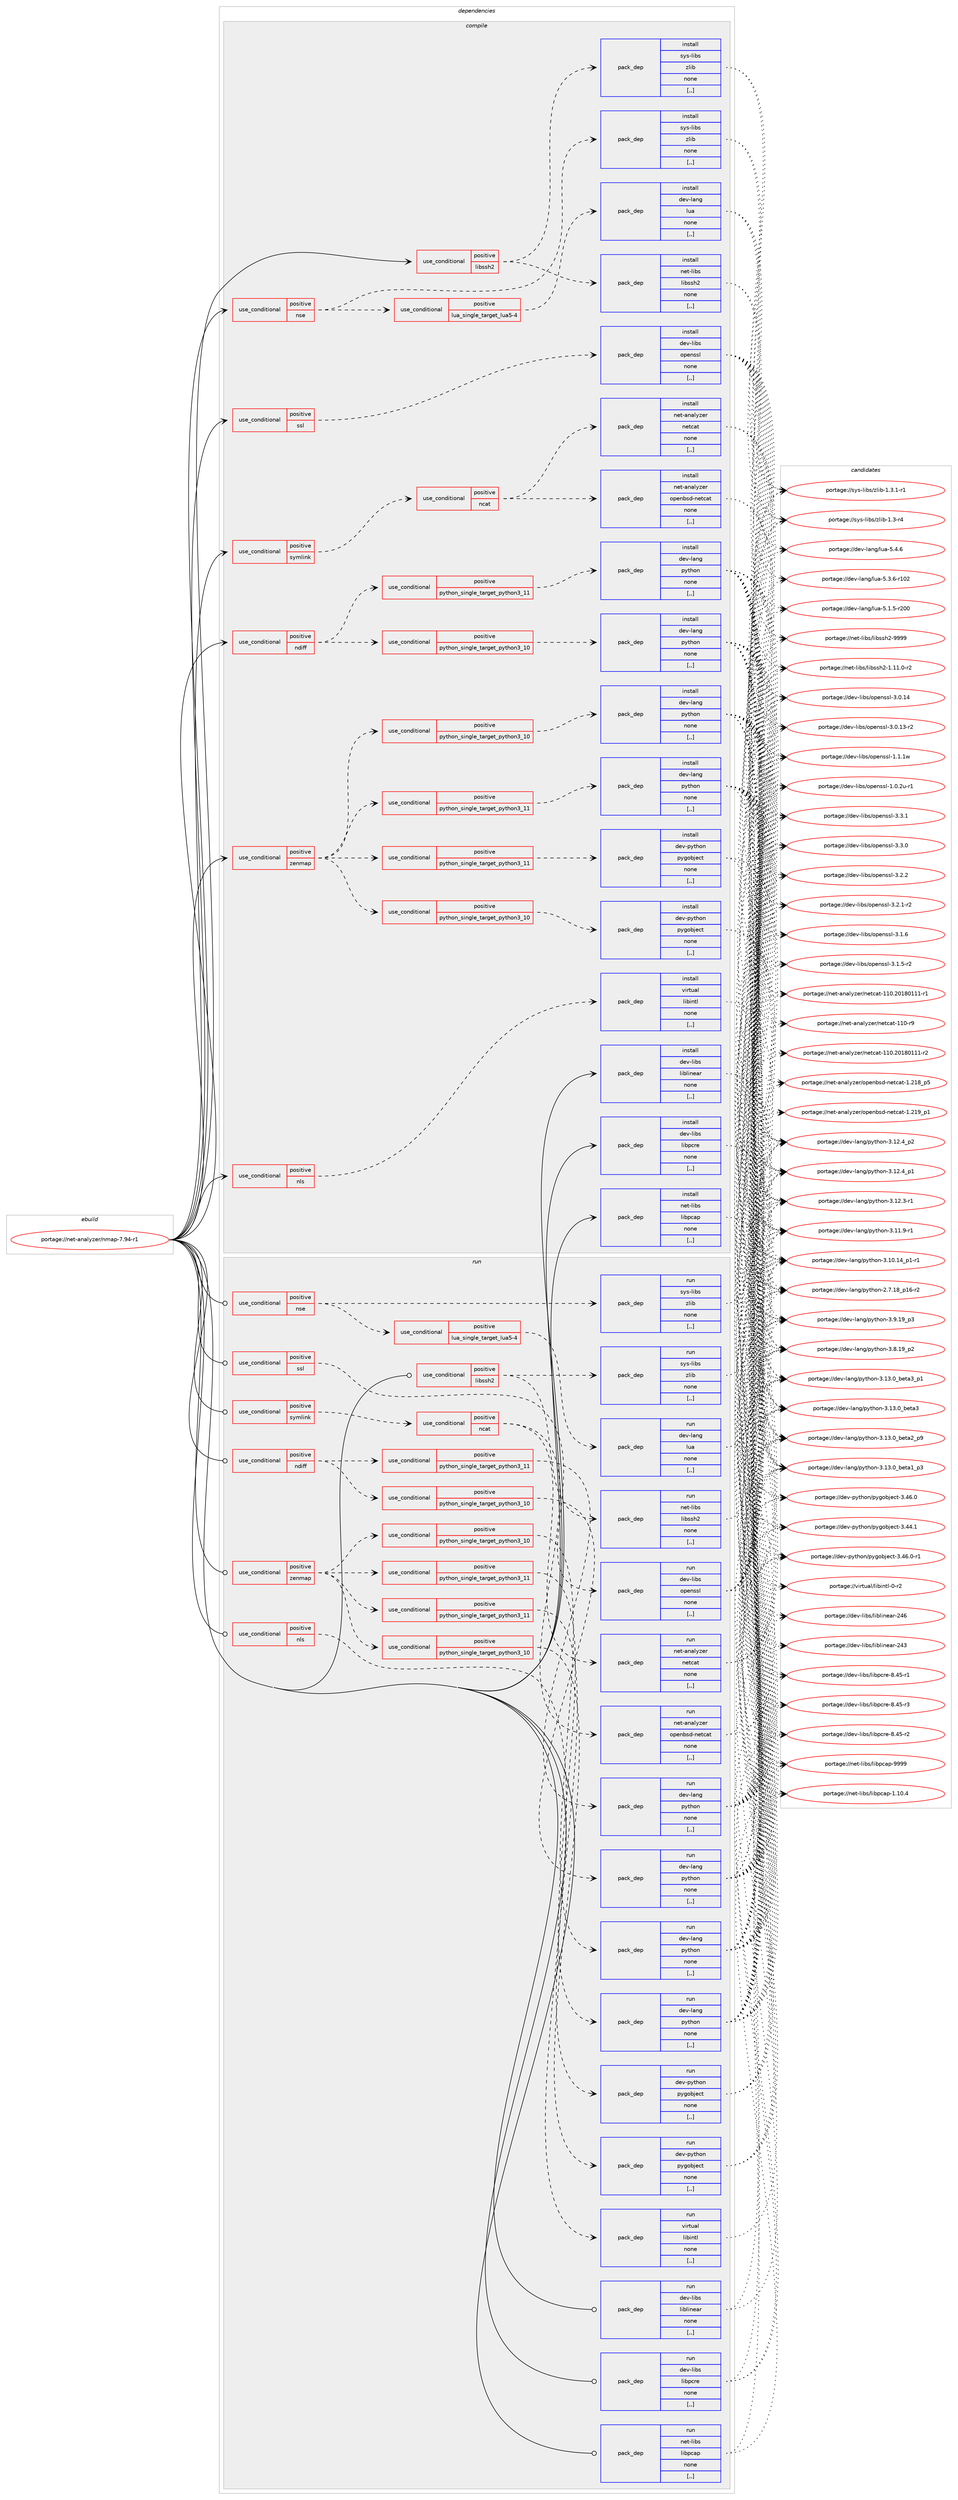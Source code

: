 digraph prolog {

# *************
# Graph options
# *************

newrank=true;
concentrate=true;
compound=true;
graph [rankdir=LR,fontname=Helvetica,fontsize=10,ranksep=1.5];#, ranksep=2.5, nodesep=0.2];
edge  [arrowhead=vee];
node  [fontname=Helvetica,fontsize=10];

# **********
# The ebuild
# **********

subgraph cluster_leftcol {
color=gray;
rank=same;
label=<<i>ebuild</i>>;
id [label="portage://net-analyzer/nmap-7.94-r1", color=red, width=4, href="../net-analyzer/nmap-7.94-r1.svg"];
}

# ****************
# The dependencies
# ****************

subgraph cluster_midcol {
color=gray;
label=<<i>dependencies</i>>;
subgraph cluster_compile {
fillcolor="#eeeeee";
style=filled;
label=<<i>compile</i>>;
subgraph cond87355 {
dependency338286 [label=<<TABLE BORDER="0" CELLBORDER="1" CELLSPACING="0" CELLPADDING="4"><TR><TD ROWSPAN="3" CELLPADDING="10">use_conditional</TD></TR><TR><TD>positive</TD></TR><TR><TD>libssh2</TD></TR></TABLE>>, shape=none, color=red];
subgraph pack248347 {
dependency338287 [label=<<TABLE BORDER="0" CELLBORDER="1" CELLSPACING="0" CELLPADDING="4" WIDTH="220"><TR><TD ROWSPAN="6" CELLPADDING="30">pack_dep</TD></TR><TR><TD WIDTH="110">install</TD></TR><TR><TD>net-libs</TD></TR><TR><TD>libssh2</TD></TR><TR><TD>none</TD></TR><TR><TD>[,,]</TD></TR></TABLE>>, shape=none, color=blue];
}
dependency338286:e -> dependency338287:w [weight=20,style="dashed",arrowhead="vee"];
subgraph pack248348 {
dependency338288 [label=<<TABLE BORDER="0" CELLBORDER="1" CELLSPACING="0" CELLPADDING="4" WIDTH="220"><TR><TD ROWSPAN="6" CELLPADDING="30">pack_dep</TD></TR><TR><TD WIDTH="110">install</TD></TR><TR><TD>sys-libs</TD></TR><TR><TD>zlib</TD></TR><TR><TD>none</TD></TR><TR><TD>[,,]</TD></TR></TABLE>>, shape=none, color=blue];
}
dependency338286:e -> dependency338288:w [weight=20,style="dashed",arrowhead="vee"];
}
id:e -> dependency338286:w [weight=20,style="solid",arrowhead="vee"];
subgraph cond87356 {
dependency338289 [label=<<TABLE BORDER="0" CELLBORDER="1" CELLSPACING="0" CELLPADDING="4"><TR><TD ROWSPAN="3" CELLPADDING="10">use_conditional</TD></TR><TR><TD>positive</TD></TR><TR><TD>ndiff</TD></TR></TABLE>>, shape=none, color=red];
subgraph cond87357 {
dependency338290 [label=<<TABLE BORDER="0" CELLBORDER="1" CELLSPACING="0" CELLPADDING="4"><TR><TD ROWSPAN="3" CELLPADDING="10">use_conditional</TD></TR><TR><TD>positive</TD></TR><TR><TD>python_single_target_python3_10</TD></TR></TABLE>>, shape=none, color=red];
subgraph pack248349 {
dependency338291 [label=<<TABLE BORDER="0" CELLBORDER="1" CELLSPACING="0" CELLPADDING="4" WIDTH="220"><TR><TD ROWSPAN="6" CELLPADDING="30">pack_dep</TD></TR><TR><TD WIDTH="110">install</TD></TR><TR><TD>dev-lang</TD></TR><TR><TD>python</TD></TR><TR><TD>none</TD></TR><TR><TD>[,,]</TD></TR></TABLE>>, shape=none, color=blue];
}
dependency338290:e -> dependency338291:w [weight=20,style="dashed",arrowhead="vee"];
}
dependency338289:e -> dependency338290:w [weight=20,style="dashed",arrowhead="vee"];
subgraph cond87358 {
dependency338292 [label=<<TABLE BORDER="0" CELLBORDER="1" CELLSPACING="0" CELLPADDING="4"><TR><TD ROWSPAN="3" CELLPADDING="10">use_conditional</TD></TR><TR><TD>positive</TD></TR><TR><TD>python_single_target_python3_11</TD></TR></TABLE>>, shape=none, color=red];
subgraph pack248350 {
dependency338293 [label=<<TABLE BORDER="0" CELLBORDER="1" CELLSPACING="0" CELLPADDING="4" WIDTH="220"><TR><TD ROWSPAN="6" CELLPADDING="30">pack_dep</TD></TR><TR><TD WIDTH="110">install</TD></TR><TR><TD>dev-lang</TD></TR><TR><TD>python</TD></TR><TR><TD>none</TD></TR><TR><TD>[,,]</TD></TR></TABLE>>, shape=none, color=blue];
}
dependency338292:e -> dependency338293:w [weight=20,style="dashed",arrowhead="vee"];
}
dependency338289:e -> dependency338292:w [weight=20,style="dashed",arrowhead="vee"];
}
id:e -> dependency338289:w [weight=20,style="solid",arrowhead="vee"];
subgraph cond87359 {
dependency338294 [label=<<TABLE BORDER="0" CELLBORDER="1" CELLSPACING="0" CELLPADDING="4"><TR><TD ROWSPAN="3" CELLPADDING="10">use_conditional</TD></TR><TR><TD>positive</TD></TR><TR><TD>nls</TD></TR></TABLE>>, shape=none, color=red];
subgraph pack248351 {
dependency338295 [label=<<TABLE BORDER="0" CELLBORDER="1" CELLSPACING="0" CELLPADDING="4" WIDTH="220"><TR><TD ROWSPAN="6" CELLPADDING="30">pack_dep</TD></TR><TR><TD WIDTH="110">install</TD></TR><TR><TD>virtual</TD></TR><TR><TD>libintl</TD></TR><TR><TD>none</TD></TR><TR><TD>[,,]</TD></TR></TABLE>>, shape=none, color=blue];
}
dependency338294:e -> dependency338295:w [weight=20,style="dashed",arrowhead="vee"];
}
id:e -> dependency338294:w [weight=20,style="solid",arrowhead="vee"];
subgraph cond87360 {
dependency338296 [label=<<TABLE BORDER="0" CELLBORDER="1" CELLSPACING="0" CELLPADDING="4"><TR><TD ROWSPAN="3" CELLPADDING="10">use_conditional</TD></TR><TR><TD>positive</TD></TR><TR><TD>nse</TD></TR></TABLE>>, shape=none, color=red];
subgraph cond87361 {
dependency338297 [label=<<TABLE BORDER="0" CELLBORDER="1" CELLSPACING="0" CELLPADDING="4"><TR><TD ROWSPAN="3" CELLPADDING="10">use_conditional</TD></TR><TR><TD>positive</TD></TR><TR><TD>lua_single_target_lua5-4</TD></TR></TABLE>>, shape=none, color=red];
subgraph pack248352 {
dependency338298 [label=<<TABLE BORDER="0" CELLBORDER="1" CELLSPACING="0" CELLPADDING="4" WIDTH="220"><TR><TD ROWSPAN="6" CELLPADDING="30">pack_dep</TD></TR><TR><TD WIDTH="110">install</TD></TR><TR><TD>dev-lang</TD></TR><TR><TD>lua</TD></TR><TR><TD>none</TD></TR><TR><TD>[,,]</TD></TR></TABLE>>, shape=none, color=blue];
}
dependency338297:e -> dependency338298:w [weight=20,style="dashed",arrowhead="vee"];
}
dependency338296:e -> dependency338297:w [weight=20,style="dashed",arrowhead="vee"];
subgraph pack248353 {
dependency338299 [label=<<TABLE BORDER="0" CELLBORDER="1" CELLSPACING="0" CELLPADDING="4" WIDTH="220"><TR><TD ROWSPAN="6" CELLPADDING="30">pack_dep</TD></TR><TR><TD WIDTH="110">install</TD></TR><TR><TD>sys-libs</TD></TR><TR><TD>zlib</TD></TR><TR><TD>none</TD></TR><TR><TD>[,,]</TD></TR></TABLE>>, shape=none, color=blue];
}
dependency338296:e -> dependency338299:w [weight=20,style="dashed",arrowhead="vee"];
}
id:e -> dependency338296:w [weight=20,style="solid",arrowhead="vee"];
subgraph cond87362 {
dependency338300 [label=<<TABLE BORDER="0" CELLBORDER="1" CELLSPACING="0" CELLPADDING="4"><TR><TD ROWSPAN="3" CELLPADDING="10">use_conditional</TD></TR><TR><TD>positive</TD></TR><TR><TD>ssl</TD></TR></TABLE>>, shape=none, color=red];
subgraph pack248354 {
dependency338301 [label=<<TABLE BORDER="0" CELLBORDER="1" CELLSPACING="0" CELLPADDING="4" WIDTH="220"><TR><TD ROWSPAN="6" CELLPADDING="30">pack_dep</TD></TR><TR><TD WIDTH="110">install</TD></TR><TR><TD>dev-libs</TD></TR><TR><TD>openssl</TD></TR><TR><TD>none</TD></TR><TR><TD>[,,]</TD></TR></TABLE>>, shape=none, color=blue];
}
dependency338300:e -> dependency338301:w [weight=20,style="dashed",arrowhead="vee"];
}
id:e -> dependency338300:w [weight=20,style="solid",arrowhead="vee"];
subgraph cond87363 {
dependency338302 [label=<<TABLE BORDER="0" CELLBORDER="1" CELLSPACING="0" CELLPADDING="4"><TR><TD ROWSPAN="3" CELLPADDING="10">use_conditional</TD></TR><TR><TD>positive</TD></TR><TR><TD>symlink</TD></TR></TABLE>>, shape=none, color=red];
subgraph cond87364 {
dependency338303 [label=<<TABLE BORDER="0" CELLBORDER="1" CELLSPACING="0" CELLPADDING="4"><TR><TD ROWSPAN="3" CELLPADDING="10">use_conditional</TD></TR><TR><TD>positive</TD></TR><TR><TD>ncat</TD></TR></TABLE>>, shape=none, color=red];
subgraph pack248355 {
dependency338304 [label=<<TABLE BORDER="0" CELLBORDER="1" CELLSPACING="0" CELLPADDING="4" WIDTH="220"><TR><TD ROWSPAN="6" CELLPADDING="30">pack_dep</TD></TR><TR><TD WIDTH="110">install</TD></TR><TR><TD>net-analyzer</TD></TR><TR><TD>netcat</TD></TR><TR><TD>none</TD></TR><TR><TD>[,,]</TD></TR></TABLE>>, shape=none, color=blue];
}
dependency338303:e -> dependency338304:w [weight=20,style="dashed",arrowhead="vee"];
subgraph pack248356 {
dependency338305 [label=<<TABLE BORDER="0" CELLBORDER="1" CELLSPACING="0" CELLPADDING="4" WIDTH="220"><TR><TD ROWSPAN="6" CELLPADDING="30">pack_dep</TD></TR><TR><TD WIDTH="110">install</TD></TR><TR><TD>net-analyzer</TD></TR><TR><TD>openbsd-netcat</TD></TR><TR><TD>none</TD></TR><TR><TD>[,,]</TD></TR></TABLE>>, shape=none, color=blue];
}
dependency338303:e -> dependency338305:w [weight=20,style="dashed",arrowhead="vee"];
}
dependency338302:e -> dependency338303:w [weight=20,style="dashed",arrowhead="vee"];
}
id:e -> dependency338302:w [weight=20,style="solid",arrowhead="vee"];
subgraph cond87365 {
dependency338306 [label=<<TABLE BORDER="0" CELLBORDER="1" CELLSPACING="0" CELLPADDING="4"><TR><TD ROWSPAN="3" CELLPADDING="10">use_conditional</TD></TR><TR><TD>positive</TD></TR><TR><TD>zenmap</TD></TR></TABLE>>, shape=none, color=red];
subgraph cond87366 {
dependency338307 [label=<<TABLE BORDER="0" CELLBORDER="1" CELLSPACING="0" CELLPADDING="4"><TR><TD ROWSPAN="3" CELLPADDING="10">use_conditional</TD></TR><TR><TD>positive</TD></TR><TR><TD>python_single_target_python3_10</TD></TR></TABLE>>, shape=none, color=red];
subgraph pack248357 {
dependency338308 [label=<<TABLE BORDER="0" CELLBORDER="1" CELLSPACING="0" CELLPADDING="4" WIDTH="220"><TR><TD ROWSPAN="6" CELLPADDING="30">pack_dep</TD></TR><TR><TD WIDTH="110">install</TD></TR><TR><TD>dev-lang</TD></TR><TR><TD>python</TD></TR><TR><TD>none</TD></TR><TR><TD>[,,]</TD></TR></TABLE>>, shape=none, color=blue];
}
dependency338307:e -> dependency338308:w [weight=20,style="dashed",arrowhead="vee"];
}
dependency338306:e -> dependency338307:w [weight=20,style="dashed",arrowhead="vee"];
subgraph cond87367 {
dependency338309 [label=<<TABLE BORDER="0" CELLBORDER="1" CELLSPACING="0" CELLPADDING="4"><TR><TD ROWSPAN="3" CELLPADDING="10">use_conditional</TD></TR><TR><TD>positive</TD></TR><TR><TD>python_single_target_python3_11</TD></TR></TABLE>>, shape=none, color=red];
subgraph pack248358 {
dependency338310 [label=<<TABLE BORDER="0" CELLBORDER="1" CELLSPACING="0" CELLPADDING="4" WIDTH="220"><TR><TD ROWSPAN="6" CELLPADDING="30">pack_dep</TD></TR><TR><TD WIDTH="110">install</TD></TR><TR><TD>dev-lang</TD></TR><TR><TD>python</TD></TR><TR><TD>none</TD></TR><TR><TD>[,,]</TD></TR></TABLE>>, shape=none, color=blue];
}
dependency338309:e -> dependency338310:w [weight=20,style="dashed",arrowhead="vee"];
}
dependency338306:e -> dependency338309:w [weight=20,style="dashed",arrowhead="vee"];
subgraph cond87368 {
dependency338311 [label=<<TABLE BORDER="0" CELLBORDER="1" CELLSPACING="0" CELLPADDING="4"><TR><TD ROWSPAN="3" CELLPADDING="10">use_conditional</TD></TR><TR><TD>positive</TD></TR><TR><TD>python_single_target_python3_10</TD></TR></TABLE>>, shape=none, color=red];
subgraph pack248359 {
dependency338312 [label=<<TABLE BORDER="0" CELLBORDER="1" CELLSPACING="0" CELLPADDING="4" WIDTH="220"><TR><TD ROWSPAN="6" CELLPADDING="30">pack_dep</TD></TR><TR><TD WIDTH="110">install</TD></TR><TR><TD>dev-python</TD></TR><TR><TD>pygobject</TD></TR><TR><TD>none</TD></TR><TR><TD>[,,]</TD></TR></TABLE>>, shape=none, color=blue];
}
dependency338311:e -> dependency338312:w [weight=20,style="dashed",arrowhead="vee"];
}
dependency338306:e -> dependency338311:w [weight=20,style="dashed",arrowhead="vee"];
subgraph cond87369 {
dependency338313 [label=<<TABLE BORDER="0" CELLBORDER="1" CELLSPACING="0" CELLPADDING="4"><TR><TD ROWSPAN="3" CELLPADDING="10">use_conditional</TD></TR><TR><TD>positive</TD></TR><TR><TD>python_single_target_python3_11</TD></TR></TABLE>>, shape=none, color=red];
subgraph pack248360 {
dependency338314 [label=<<TABLE BORDER="0" CELLBORDER="1" CELLSPACING="0" CELLPADDING="4" WIDTH="220"><TR><TD ROWSPAN="6" CELLPADDING="30">pack_dep</TD></TR><TR><TD WIDTH="110">install</TD></TR><TR><TD>dev-python</TD></TR><TR><TD>pygobject</TD></TR><TR><TD>none</TD></TR><TR><TD>[,,]</TD></TR></TABLE>>, shape=none, color=blue];
}
dependency338313:e -> dependency338314:w [weight=20,style="dashed",arrowhead="vee"];
}
dependency338306:e -> dependency338313:w [weight=20,style="dashed",arrowhead="vee"];
}
id:e -> dependency338306:w [weight=20,style="solid",arrowhead="vee"];
subgraph pack248361 {
dependency338315 [label=<<TABLE BORDER="0" CELLBORDER="1" CELLSPACING="0" CELLPADDING="4" WIDTH="220"><TR><TD ROWSPAN="6" CELLPADDING="30">pack_dep</TD></TR><TR><TD WIDTH="110">install</TD></TR><TR><TD>dev-libs</TD></TR><TR><TD>liblinear</TD></TR><TR><TD>none</TD></TR><TR><TD>[,,]</TD></TR></TABLE>>, shape=none, color=blue];
}
id:e -> dependency338315:w [weight=20,style="solid",arrowhead="vee"];
subgraph pack248362 {
dependency338316 [label=<<TABLE BORDER="0" CELLBORDER="1" CELLSPACING="0" CELLPADDING="4" WIDTH="220"><TR><TD ROWSPAN="6" CELLPADDING="30">pack_dep</TD></TR><TR><TD WIDTH="110">install</TD></TR><TR><TD>dev-libs</TD></TR><TR><TD>libpcre</TD></TR><TR><TD>none</TD></TR><TR><TD>[,,]</TD></TR></TABLE>>, shape=none, color=blue];
}
id:e -> dependency338316:w [weight=20,style="solid",arrowhead="vee"];
subgraph pack248363 {
dependency338317 [label=<<TABLE BORDER="0" CELLBORDER="1" CELLSPACING="0" CELLPADDING="4" WIDTH="220"><TR><TD ROWSPAN="6" CELLPADDING="30">pack_dep</TD></TR><TR><TD WIDTH="110">install</TD></TR><TR><TD>net-libs</TD></TR><TR><TD>libpcap</TD></TR><TR><TD>none</TD></TR><TR><TD>[,,]</TD></TR></TABLE>>, shape=none, color=blue];
}
id:e -> dependency338317:w [weight=20,style="solid",arrowhead="vee"];
}
subgraph cluster_compileandrun {
fillcolor="#eeeeee";
style=filled;
label=<<i>compile and run</i>>;
}
subgraph cluster_run {
fillcolor="#eeeeee";
style=filled;
label=<<i>run</i>>;
subgraph cond87370 {
dependency338318 [label=<<TABLE BORDER="0" CELLBORDER="1" CELLSPACING="0" CELLPADDING="4"><TR><TD ROWSPAN="3" CELLPADDING="10">use_conditional</TD></TR><TR><TD>positive</TD></TR><TR><TD>libssh2</TD></TR></TABLE>>, shape=none, color=red];
subgraph pack248364 {
dependency338319 [label=<<TABLE BORDER="0" CELLBORDER="1" CELLSPACING="0" CELLPADDING="4" WIDTH="220"><TR><TD ROWSPAN="6" CELLPADDING="30">pack_dep</TD></TR><TR><TD WIDTH="110">run</TD></TR><TR><TD>net-libs</TD></TR><TR><TD>libssh2</TD></TR><TR><TD>none</TD></TR><TR><TD>[,,]</TD></TR></TABLE>>, shape=none, color=blue];
}
dependency338318:e -> dependency338319:w [weight=20,style="dashed",arrowhead="vee"];
subgraph pack248365 {
dependency338320 [label=<<TABLE BORDER="0" CELLBORDER="1" CELLSPACING="0" CELLPADDING="4" WIDTH="220"><TR><TD ROWSPAN="6" CELLPADDING="30">pack_dep</TD></TR><TR><TD WIDTH="110">run</TD></TR><TR><TD>sys-libs</TD></TR><TR><TD>zlib</TD></TR><TR><TD>none</TD></TR><TR><TD>[,,]</TD></TR></TABLE>>, shape=none, color=blue];
}
dependency338318:e -> dependency338320:w [weight=20,style="dashed",arrowhead="vee"];
}
id:e -> dependency338318:w [weight=20,style="solid",arrowhead="odot"];
subgraph cond87371 {
dependency338321 [label=<<TABLE BORDER="0" CELLBORDER="1" CELLSPACING="0" CELLPADDING="4"><TR><TD ROWSPAN="3" CELLPADDING="10">use_conditional</TD></TR><TR><TD>positive</TD></TR><TR><TD>ndiff</TD></TR></TABLE>>, shape=none, color=red];
subgraph cond87372 {
dependency338322 [label=<<TABLE BORDER="0" CELLBORDER="1" CELLSPACING="0" CELLPADDING="4"><TR><TD ROWSPAN="3" CELLPADDING="10">use_conditional</TD></TR><TR><TD>positive</TD></TR><TR><TD>python_single_target_python3_10</TD></TR></TABLE>>, shape=none, color=red];
subgraph pack248366 {
dependency338323 [label=<<TABLE BORDER="0" CELLBORDER="1" CELLSPACING="0" CELLPADDING="4" WIDTH="220"><TR><TD ROWSPAN="6" CELLPADDING="30">pack_dep</TD></TR><TR><TD WIDTH="110">run</TD></TR><TR><TD>dev-lang</TD></TR><TR><TD>python</TD></TR><TR><TD>none</TD></TR><TR><TD>[,,]</TD></TR></TABLE>>, shape=none, color=blue];
}
dependency338322:e -> dependency338323:w [weight=20,style="dashed",arrowhead="vee"];
}
dependency338321:e -> dependency338322:w [weight=20,style="dashed",arrowhead="vee"];
subgraph cond87373 {
dependency338324 [label=<<TABLE BORDER="0" CELLBORDER="1" CELLSPACING="0" CELLPADDING="4"><TR><TD ROWSPAN="3" CELLPADDING="10">use_conditional</TD></TR><TR><TD>positive</TD></TR><TR><TD>python_single_target_python3_11</TD></TR></TABLE>>, shape=none, color=red];
subgraph pack248367 {
dependency338325 [label=<<TABLE BORDER="0" CELLBORDER="1" CELLSPACING="0" CELLPADDING="4" WIDTH="220"><TR><TD ROWSPAN="6" CELLPADDING="30">pack_dep</TD></TR><TR><TD WIDTH="110">run</TD></TR><TR><TD>dev-lang</TD></TR><TR><TD>python</TD></TR><TR><TD>none</TD></TR><TR><TD>[,,]</TD></TR></TABLE>>, shape=none, color=blue];
}
dependency338324:e -> dependency338325:w [weight=20,style="dashed",arrowhead="vee"];
}
dependency338321:e -> dependency338324:w [weight=20,style="dashed",arrowhead="vee"];
}
id:e -> dependency338321:w [weight=20,style="solid",arrowhead="odot"];
subgraph cond87374 {
dependency338326 [label=<<TABLE BORDER="0" CELLBORDER="1" CELLSPACING="0" CELLPADDING="4"><TR><TD ROWSPAN="3" CELLPADDING="10">use_conditional</TD></TR><TR><TD>positive</TD></TR><TR><TD>nls</TD></TR></TABLE>>, shape=none, color=red];
subgraph pack248368 {
dependency338327 [label=<<TABLE BORDER="0" CELLBORDER="1" CELLSPACING="0" CELLPADDING="4" WIDTH="220"><TR><TD ROWSPAN="6" CELLPADDING="30">pack_dep</TD></TR><TR><TD WIDTH="110">run</TD></TR><TR><TD>virtual</TD></TR><TR><TD>libintl</TD></TR><TR><TD>none</TD></TR><TR><TD>[,,]</TD></TR></TABLE>>, shape=none, color=blue];
}
dependency338326:e -> dependency338327:w [weight=20,style="dashed",arrowhead="vee"];
}
id:e -> dependency338326:w [weight=20,style="solid",arrowhead="odot"];
subgraph cond87375 {
dependency338328 [label=<<TABLE BORDER="0" CELLBORDER="1" CELLSPACING="0" CELLPADDING="4"><TR><TD ROWSPAN="3" CELLPADDING="10">use_conditional</TD></TR><TR><TD>positive</TD></TR><TR><TD>nse</TD></TR></TABLE>>, shape=none, color=red];
subgraph cond87376 {
dependency338329 [label=<<TABLE BORDER="0" CELLBORDER="1" CELLSPACING="0" CELLPADDING="4"><TR><TD ROWSPAN="3" CELLPADDING="10">use_conditional</TD></TR><TR><TD>positive</TD></TR><TR><TD>lua_single_target_lua5-4</TD></TR></TABLE>>, shape=none, color=red];
subgraph pack248369 {
dependency338330 [label=<<TABLE BORDER="0" CELLBORDER="1" CELLSPACING="0" CELLPADDING="4" WIDTH="220"><TR><TD ROWSPAN="6" CELLPADDING="30">pack_dep</TD></TR><TR><TD WIDTH="110">run</TD></TR><TR><TD>dev-lang</TD></TR><TR><TD>lua</TD></TR><TR><TD>none</TD></TR><TR><TD>[,,]</TD></TR></TABLE>>, shape=none, color=blue];
}
dependency338329:e -> dependency338330:w [weight=20,style="dashed",arrowhead="vee"];
}
dependency338328:e -> dependency338329:w [weight=20,style="dashed",arrowhead="vee"];
subgraph pack248370 {
dependency338331 [label=<<TABLE BORDER="0" CELLBORDER="1" CELLSPACING="0" CELLPADDING="4" WIDTH="220"><TR><TD ROWSPAN="6" CELLPADDING="30">pack_dep</TD></TR><TR><TD WIDTH="110">run</TD></TR><TR><TD>sys-libs</TD></TR><TR><TD>zlib</TD></TR><TR><TD>none</TD></TR><TR><TD>[,,]</TD></TR></TABLE>>, shape=none, color=blue];
}
dependency338328:e -> dependency338331:w [weight=20,style="dashed",arrowhead="vee"];
}
id:e -> dependency338328:w [weight=20,style="solid",arrowhead="odot"];
subgraph cond87377 {
dependency338332 [label=<<TABLE BORDER="0" CELLBORDER="1" CELLSPACING="0" CELLPADDING="4"><TR><TD ROWSPAN="3" CELLPADDING="10">use_conditional</TD></TR><TR><TD>positive</TD></TR><TR><TD>ssl</TD></TR></TABLE>>, shape=none, color=red];
subgraph pack248371 {
dependency338333 [label=<<TABLE BORDER="0" CELLBORDER="1" CELLSPACING="0" CELLPADDING="4" WIDTH="220"><TR><TD ROWSPAN="6" CELLPADDING="30">pack_dep</TD></TR><TR><TD WIDTH="110">run</TD></TR><TR><TD>dev-libs</TD></TR><TR><TD>openssl</TD></TR><TR><TD>none</TD></TR><TR><TD>[,,]</TD></TR></TABLE>>, shape=none, color=blue];
}
dependency338332:e -> dependency338333:w [weight=20,style="dashed",arrowhead="vee"];
}
id:e -> dependency338332:w [weight=20,style="solid",arrowhead="odot"];
subgraph cond87378 {
dependency338334 [label=<<TABLE BORDER="0" CELLBORDER="1" CELLSPACING="0" CELLPADDING="4"><TR><TD ROWSPAN="3" CELLPADDING="10">use_conditional</TD></TR><TR><TD>positive</TD></TR><TR><TD>symlink</TD></TR></TABLE>>, shape=none, color=red];
subgraph cond87379 {
dependency338335 [label=<<TABLE BORDER="0" CELLBORDER="1" CELLSPACING="0" CELLPADDING="4"><TR><TD ROWSPAN="3" CELLPADDING="10">use_conditional</TD></TR><TR><TD>positive</TD></TR><TR><TD>ncat</TD></TR></TABLE>>, shape=none, color=red];
subgraph pack248372 {
dependency338336 [label=<<TABLE BORDER="0" CELLBORDER="1" CELLSPACING="0" CELLPADDING="4" WIDTH="220"><TR><TD ROWSPAN="6" CELLPADDING="30">pack_dep</TD></TR><TR><TD WIDTH="110">run</TD></TR><TR><TD>net-analyzer</TD></TR><TR><TD>netcat</TD></TR><TR><TD>none</TD></TR><TR><TD>[,,]</TD></TR></TABLE>>, shape=none, color=blue];
}
dependency338335:e -> dependency338336:w [weight=20,style="dashed",arrowhead="vee"];
subgraph pack248373 {
dependency338337 [label=<<TABLE BORDER="0" CELLBORDER="1" CELLSPACING="0" CELLPADDING="4" WIDTH="220"><TR><TD ROWSPAN="6" CELLPADDING="30">pack_dep</TD></TR><TR><TD WIDTH="110">run</TD></TR><TR><TD>net-analyzer</TD></TR><TR><TD>openbsd-netcat</TD></TR><TR><TD>none</TD></TR><TR><TD>[,,]</TD></TR></TABLE>>, shape=none, color=blue];
}
dependency338335:e -> dependency338337:w [weight=20,style="dashed",arrowhead="vee"];
}
dependency338334:e -> dependency338335:w [weight=20,style="dashed",arrowhead="vee"];
}
id:e -> dependency338334:w [weight=20,style="solid",arrowhead="odot"];
subgraph cond87380 {
dependency338338 [label=<<TABLE BORDER="0" CELLBORDER="1" CELLSPACING="0" CELLPADDING="4"><TR><TD ROWSPAN="3" CELLPADDING="10">use_conditional</TD></TR><TR><TD>positive</TD></TR><TR><TD>zenmap</TD></TR></TABLE>>, shape=none, color=red];
subgraph cond87381 {
dependency338339 [label=<<TABLE BORDER="0" CELLBORDER="1" CELLSPACING="0" CELLPADDING="4"><TR><TD ROWSPAN="3" CELLPADDING="10">use_conditional</TD></TR><TR><TD>positive</TD></TR><TR><TD>python_single_target_python3_10</TD></TR></TABLE>>, shape=none, color=red];
subgraph pack248374 {
dependency338340 [label=<<TABLE BORDER="0" CELLBORDER="1" CELLSPACING="0" CELLPADDING="4" WIDTH="220"><TR><TD ROWSPAN="6" CELLPADDING="30">pack_dep</TD></TR><TR><TD WIDTH="110">run</TD></TR><TR><TD>dev-lang</TD></TR><TR><TD>python</TD></TR><TR><TD>none</TD></TR><TR><TD>[,,]</TD></TR></TABLE>>, shape=none, color=blue];
}
dependency338339:e -> dependency338340:w [weight=20,style="dashed",arrowhead="vee"];
}
dependency338338:e -> dependency338339:w [weight=20,style="dashed",arrowhead="vee"];
subgraph cond87382 {
dependency338341 [label=<<TABLE BORDER="0" CELLBORDER="1" CELLSPACING="0" CELLPADDING="4"><TR><TD ROWSPAN="3" CELLPADDING="10">use_conditional</TD></TR><TR><TD>positive</TD></TR><TR><TD>python_single_target_python3_11</TD></TR></TABLE>>, shape=none, color=red];
subgraph pack248375 {
dependency338342 [label=<<TABLE BORDER="0" CELLBORDER="1" CELLSPACING="0" CELLPADDING="4" WIDTH="220"><TR><TD ROWSPAN="6" CELLPADDING="30">pack_dep</TD></TR><TR><TD WIDTH="110">run</TD></TR><TR><TD>dev-lang</TD></TR><TR><TD>python</TD></TR><TR><TD>none</TD></TR><TR><TD>[,,]</TD></TR></TABLE>>, shape=none, color=blue];
}
dependency338341:e -> dependency338342:w [weight=20,style="dashed",arrowhead="vee"];
}
dependency338338:e -> dependency338341:w [weight=20,style="dashed",arrowhead="vee"];
subgraph cond87383 {
dependency338343 [label=<<TABLE BORDER="0" CELLBORDER="1" CELLSPACING="0" CELLPADDING="4"><TR><TD ROWSPAN="3" CELLPADDING="10">use_conditional</TD></TR><TR><TD>positive</TD></TR><TR><TD>python_single_target_python3_10</TD></TR></TABLE>>, shape=none, color=red];
subgraph pack248376 {
dependency338344 [label=<<TABLE BORDER="0" CELLBORDER="1" CELLSPACING="0" CELLPADDING="4" WIDTH="220"><TR><TD ROWSPAN="6" CELLPADDING="30">pack_dep</TD></TR><TR><TD WIDTH="110">run</TD></TR><TR><TD>dev-python</TD></TR><TR><TD>pygobject</TD></TR><TR><TD>none</TD></TR><TR><TD>[,,]</TD></TR></TABLE>>, shape=none, color=blue];
}
dependency338343:e -> dependency338344:w [weight=20,style="dashed",arrowhead="vee"];
}
dependency338338:e -> dependency338343:w [weight=20,style="dashed",arrowhead="vee"];
subgraph cond87384 {
dependency338345 [label=<<TABLE BORDER="0" CELLBORDER="1" CELLSPACING="0" CELLPADDING="4"><TR><TD ROWSPAN="3" CELLPADDING="10">use_conditional</TD></TR><TR><TD>positive</TD></TR><TR><TD>python_single_target_python3_11</TD></TR></TABLE>>, shape=none, color=red];
subgraph pack248377 {
dependency338346 [label=<<TABLE BORDER="0" CELLBORDER="1" CELLSPACING="0" CELLPADDING="4" WIDTH="220"><TR><TD ROWSPAN="6" CELLPADDING="30">pack_dep</TD></TR><TR><TD WIDTH="110">run</TD></TR><TR><TD>dev-python</TD></TR><TR><TD>pygobject</TD></TR><TR><TD>none</TD></TR><TR><TD>[,,]</TD></TR></TABLE>>, shape=none, color=blue];
}
dependency338345:e -> dependency338346:w [weight=20,style="dashed",arrowhead="vee"];
}
dependency338338:e -> dependency338345:w [weight=20,style="dashed",arrowhead="vee"];
}
id:e -> dependency338338:w [weight=20,style="solid",arrowhead="odot"];
subgraph pack248378 {
dependency338347 [label=<<TABLE BORDER="0" CELLBORDER="1" CELLSPACING="0" CELLPADDING="4" WIDTH="220"><TR><TD ROWSPAN="6" CELLPADDING="30">pack_dep</TD></TR><TR><TD WIDTH="110">run</TD></TR><TR><TD>dev-libs</TD></TR><TR><TD>liblinear</TD></TR><TR><TD>none</TD></TR><TR><TD>[,,]</TD></TR></TABLE>>, shape=none, color=blue];
}
id:e -> dependency338347:w [weight=20,style="solid",arrowhead="odot"];
subgraph pack248379 {
dependency338348 [label=<<TABLE BORDER="0" CELLBORDER="1" CELLSPACING="0" CELLPADDING="4" WIDTH="220"><TR><TD ROWSPAN="6" CELLPADDING="30">pack_dep</TD></TR><TR><TD WIDTH="110">run</TD></TR><TR><TD>dev-libs</TD></TR><TR><TD>libpcre</TD></TR><TR><TD>none</TD></TR><TR><TD>[,,]</TD></TR></TABLE>>, shape=none, color=blue];
}
id:e -> dependency338348:w [weight=20,style="solid",arrowhead="odot"];
subgraph pack248380 {
dependency338349 [label=<<TABLE BORDER="0" CELLBORDER="1" CELLSPACING="0" CELLPADDING="4" WIDTH="220"><TR><TD ROWSPAN="6" CELLPADDING="30">pack_dep</TD></TR><TR><TD WIDTH="110">run</TD></TR><TR><TD>net-libs</TD></TR><TR><TD>libpcap</TD></TR><TR><TD>none</TD></TR><TR><TD>[,,]</TD></TR></TABLE>>, shape=none, color=blue];
}
id:e -> dependency338349:w [weight=20,style="solid",arrowhead="odot"];
}
}

# **************
# The candidates
# **************

subgraph cluster_choices {
rank=same;
color=gray;
label=<<i>candidates</i>>;

subgraph choice248347 {
color=black;
nodesep=1;
choice11010111645108105981154710810598115115104504557575757 [label="portage://net-libs/libssh2-9999", color=red, width=4,href="../net-libs/libssh2-9999.svg"];
choice1101011164510810598115471081059811511510450454946494946484511450 [label="portage://net-libs/libssh2-1.11.0-r2", color=red, width=4,href="../net-libs/libssh2-1.11.0-r2.svg"];
dependency338287:e -> choice11010111645108105981154710810598115115104504557575757:w [style=dotted,weight="100"];
dependency338287:e -> choice1101011164510810598115471081059811511510450454946494946484511450:w [style=dotted,weight="100"];
}
subgraph choice248348 {
color=black;
nodesep=1;
choice115121115451081059811547122108105984549465146494511449 [label="portage://sys-libs/zlib-1.3.1-r1", color=red, width=4,href="../sys-libs/zlib-1.3.1-r1.svg"];
choice11512111545108105981154712210810598454946514511452 [label="portage://sys-libs/zlib-1.3-r4", color=red, width=4,href="../sys-libs/zlib-1.3-r4.svg"];
dependency338288:e -> choice115121115451081059811547122108105984549465146494511449:w [style=dotted,weight="100"];
dependency338288:e -> choice11512111545108105981154712210810598454946514511452:w [style=dotted,weight="100"];
}
subgraph choice248349 {
color=black;
nodesep=1;
choice10010111845108971101034711212111610411111045514649514648959810111697519511249 [label="portage://dev-lang/python-3.13.0_beta3_p1", color=red, width=4,href="../dev-lang/python-3.13.0_beta3_p1.svg"];
choice1001011184510897110103471121211161041111104551464951464895981011169751 [label="portage://dev-lang/python-3.13.0_beta3", color=red, width=4,href="../dev-lang/python-3.13.0_beta3.svg"];
choice10010111845108971101034711212111610411111045514649514648959810111697509511257 [label="portage://dev-lang/python-3.13.0_beta2_p9", color=red, width=4,href="../dev-lang/python-3.13.0_beta2_p9.svg"];
choice10010111845108971101034711212111610411111045514649514648959810111697499511251 [label="portage://dev-lang/python-3.13.0_beta1_p3", color=red, width=4,href="../dev-lang/python-3.13.0_beta1_p3.svg"];
choice100101118451089711010347112121116104111110455146495046529511250 [label="portage://dev-lang/python-3.12.4_p2", color=red, width=4,href="../dev-lang/python-3.12.4_p2.svg"];
choice100101118451089711010347112121116104111110455146495046529511249 [label="portage://dev-lang/python-3.12.4_p1", color=red, width=4,href="../dev-lang/python-3.12.4_p1.svg"];
choice100101118451089711010347112121116104111110455146495046514511449 [label="portage://dev-lang/python-3.12.3-r1", color=red, width=4,href="../dev-lang/python-3.12.3-r1.svg"];
choice100101118451089711010347112121116104111110455146494946574511449 [label="portage://dev-lang/python-3.11.9-r1", color=red, width=4,href="../dev-lang/python-3.11.9-r1.svg"];
choice100101118451089711010347112121116104111110455146494846495295112494511449 [label="portage://dev-lang/python-3.10.14_p1-r1", color=red, width=4,href="../dev-lang/python-3.10.14_p1-r1.svg"];
choice100101118451089711010347112121116104111110455146574649579511251 [label="portage://dev-lang/python-3.9.19_p3", color=red, width=4,href="../dev-lang/python-3.9.19_p3.svg"];
choice100101118451089711010347112121116104111110455146564649579511250 [label="portage://dev-lang/python-3.8.19_p2", color=red, width=4,href="../dev-lang/python-3.8.19_p2.svg"];
choice100101118451089711010347112121116104111110455046554649569511249544511450 [label="portage://dev-lang/python-2.7.18_p16-r2", color=red, width=4,href="../dev-lang/python-2.7.18_p16-r2.svg"];
dependency338291:e -> choice10010111845108971101034711212111610411111045514649514648959810111697519511249:w [style=dotted,weight="100"];
dependency338291:e -> choice1001011184510897110103471121211161041111104551464951464895981011169751:w [style=dotted,weight="100"];
dependency338291:e -> choice10010111845108971101034711212111610411111045514649514648959810111697509511257:w [style=dotted,weight="100"];
dependency338291:e -> choice10010111845108971101034711212111610411111045514649514648959810111697499511251:w [style=dotted,weight="100"];
dependency338291:e -> choice100101118451089711010347112121116104111110455146495046529511250:w [style=dotted,weight="100"];
dependency338291:e -> choice100101118451089711010347112121116104111110455146495046529511249:w [style=dotted,weight="100"];
dependency338291:e -> choice100101118451089711010347112121116104111110455146495046514511449:w [style=dotted,weight="100"];
dependency338291:e -> choice100101118451089711010347112121116104111110455146494946574511449:w [style=dotted,weight="100"];
dependency338291:e -> choice100101118451089711010347112121116104111110455146494846495295112494511449:w [style=dotted,weight="100"];
dependency338291:e -> choice100101118451089711010347112121116104111110455146574649579511251:w [style=dotted,weight="100"];
dependency338291:e -> choice100101118451089711010347112121116104111110455146564649579511250:w [style=dotted,weight="100"];
dependency338291:e -> choice100101118451089711010347112121116104111110455046554649569511249544511450:w [style=dotted,weight="100"];
}
subgraph choice248350 {
color=black;
nodesep=1;
choice10010111845108971101034711212111610411111045514649514648959810111697519511249 [label="portage://dev-lang/python-3.13.0_beta3_p1", color=red, width=4,href="../dev-lang/python-3.13.0_beta3_p1.svg"];
choice1001011184510897110103471121211161041111104551464951464895981011169751 [label="portage://dev-lang/python-3.13.0_beta3", color=red, width=4,href="../dev-lang/python-3.13.0_beta3.svg"];
choice10010111845108971101034711212111610411111045514649514648959810111697509511257 [label="portage://dev-lang/python-3.13.0_beta2_p9", color=red, width=4,href="../dev-lang/python-3.13.0_beta2_p9.svg"];
choice10010111845108971101034711212111610411111045514649514648959810111697499511251 [label="portage://dev-lang/python-3.13.0_beta1_p3", color=red, width=4,href="../dev-lang/python-3.13.0_beta1_p3.svg"];
choice100101118451089711010347112121116104111110455146495046529511250 [label="portage://dev-lang/python-3.12.4_p2", color=red, width=4,href="../dev-lang/python-3.12.4_p2.svg"];
choice100101118451089711010347112121116104111110455146495046529511249 [label="portage://dev-lang/python-3.12.4_p1", color=red, width=4,href="../dev-lang/python-3.12.4_p1.svg"];
choice100101118451089711010347112121116104111110455146495046514511449 [label="portage://dev-lang/python-3.12.3-r1", color=red, width=4,href="../dev-lang/python-3.12.3-r1.svg"];
choice100101118451089711010347112121116104111110455146494946574511449 [label="portage://dev-lang/python-3.11.9-r1", color=red, width=4,href="../dev-lang/python-3.11.9-r1.svg"];
choice100101118451089711010347112121116104111110455146494846495295112494511449 [label="portage://dev-lang/python-3.10.14_p1-r1", color=red, width=4,href="../dev-lang/python-3.10.14_p1-r1.svg"];
choice100101118451089711010347112121116104111110455146574649579511251 [label="portage://dev-lang/python-3.9.19_p3", color=red, width=4,href="../dev-lang/python-3.9.19_p3.svg"];
choice100101118451089711010347112121116104111110455146564649579511250 [label="portage://dev-lang/python-3.8.19_p2", color=red, width=4,href="../dev-lang/python-3.8.19_p2.svg"];
choice100101118451089711010347112121116104111110455046554649569511249544511450 [label="portage://dev-lang/python-2.7.18_p16-r2", color=red, width=4,href="../dev-lang/python-2.7.18_p16-r2.svg"];
dependency338293:e -> choice10010111845108971101034711212111610411111045514649514648959810111697519511249:w [style=dotted,weight="100"];
dependency338293:e -> choice1001011184510897110103471121211161041111104551464951464895981011169751:w [style=dotted,weight="100"];
dependency338293:e -> choice10010111845108971101034711212111610411111045514649514648959810111697509511257:w [style=dotted,weight="100"];
dependency338293:e -> choice10010111845108971101034711212111610411111045514649514648959810111697499511251:w [style=dotted,weight="100"];
dependency338293:e -> choice100101118451089711010347112121116104111110455146495046529511250:w [style=dotted,weight="100"];
dependency338293:e -> choice100101118451089711010347112121116104111110455146495046529511249:w [style=dotted,weight="100"];
dependency338293:e -> choice100101118451089711010347112121116104111110455146495046514511449:w [style=dotted,weight="100"];
dependency338293:e -> choice100101118451089711010347112121116104111110455146494946574511449:w [style=dotted,weight="100"];
dependency338293:e -> choice100101118451089711010347112121116104111110455146494846495295112494511449:w [style=dotted,weight="100"];
dependency338293:e -> choice100101118451089711010347112121116104111110455146574649579511251:w [style=dotted,weight="100"];
dependency338293:e -> choice100101118451089711010347112121116104111110455146564649579511250:w [style=dotted,weight="100"];
dependency338293:e -> choice100101118451089711010347112121116104111110455046554649569511249544511450:w [style=dotted,weight="100"];
}
subgraph choice248351 {
color=black;
nodesep=1;
choice11810511411611797108471081059810511011610845484511450 [label="portage://virtual/libintl-0-r2", color=red, width=4,href="../virtual/libintl-0-r2.svg"];
dependency338295:e -> choice11810511411611797108471081059810511011610845484511450:w [style=dotted,weight="100"];
}
subgraph choice248352 {
color=black;
nodesep=1;
choice10010111845108971101034710811797455346524654 [label="portage://dev-lang/lua-5.4.6", color=red, width=4,href="../dev-lang/lua-5.4.6.svg"];
choice1001011184510897110103471081179745534651465445114494850 [label="portage://dev-lang/lua-5.3.6-r102", color=red, width=4,href="../dev-lang/lua-5.3.6-r102.svg"];
choice1001011184510897110103471081179745534649465345114504848 [label="portage://dev-lang/lua-5.1.5-r200", color=red, width=4,href="../dev-lang/lua-5.1.5-r200.svg"];
dependency338298:e -> choice10010111845108971101034710811797455346524654:w [style=dotted,weight="100"];
dependency338298:e -> choice1001011184510897110103471081179745534651465445114494850:w [style=dotted,weight="100"];
dependency338298:e -> choice1001011184510897110103471081179745534649465345114504848:w [style=dotted,weight="100"];
}
subgraph choice248353 {
color=black;
nodesep=1;
choice115121115451081059811547122108105984549465146494511449 [label="portage://sys-libs/zlib-1.3.1-r1", color=red, width=4,href="../sys-libs/zlib-1.3.1-r1.svg"];
choice11512111545108105981154712210810598454946514511452 [label="portage://sys-libs/zlib-1.3-r4", color=red, width=4,href="../sys-libs/zlib-1.3-r4.svg"];
dependency338299:e -> choice115121115451081059811547122108105984549465146494511449:w [style=dotted,weight="100"];
dependency338299:e -> choice11512111545108105981154712210810598454946514511452:w [style=dotted,weight="100"];
}
subgraph choice248354 {
color=black;
nodesep=1;
choice100101118451081059811547111112101110115115108455146514649 [label="portage://dev-libs/openssl-3.3.1", color=red, width=4,href="../dev-libs/openssl-3.3.1.svg"];
choice100101118451081059811547111112101110115115108455146514648 [label="portage://dev-libs/openssl-3.3.0", color=red, width=4,href="../dev-libs/openssl-3.3.0.svg"];
choice100101118451081059811547111112101110115115108455146504650 [label="portage://dev-libs/openssl-3.2.2", color=red, width=4,href="../dev-libs/openssl-3.2.2.svg"];
choice1001011184510810598115471111121011101151151084551465046494511450 [label="portage://dev-libs/openssl-3.2.1-r2", color=red, width=4,href="../dev-libs/openssl-3.2.1-r2.svg"];
choice100101118451081059811547111112101110115115108455146494654 [label="portage://dev-libs/openssl-3.1.6", color=red, width=4,href="../dev-libs/openssl-3.1.6.svg"];
choice1001011184510810598115471111121011101151151084551464946534511450 [label="portage://dev-libs/openssl-3.1.5-r2", color=red, width=4,href="../dev-libs/openssl-3.1.5-r2.svg"];
choice10010111845108105981154711111210111011511510845514648464952 [label="portage://dev-libs/openssl-3.0.14", color=red, width=4,href="../dev-libs/openssl-3.0.14.svg"];
choice100101118451081059811547111112101110115115108455146484649514511450 [label="portage://dev-libs/openssl-3.0.13-r2", color=red, width=4,href="../dev-libs/openssl-3.0.13-r2.svg"];
choice100101118451081059811547111112101110115115108454946494649119 [label="portage://dev-libs/openssl-1.1.1w", color=red, width=4,href="../dev-libs/openssl-1.1.1w.svg"];
choice1001011184510810598115471111121011101151151084549464846501174511449 [label="portage://dev-libs/openssl-1.0.2u-r1", color=red, width=4,href="../dev-libs/openssl-1.0.2u-r1.svg"];
dependency338301:e -> choice100101118451081059811547111112101110115115108455146514649:w [style=dotted,weight="100"];
dependency338301:e -> choice100101118451081059811547111112101110115115108455146514648:w [style=dotted,weight="100"];
dependency338301:e -> choice100101118451081059811547111112101110115115108455146504650:w [style=dotted,weight="100"];
dependency338301:e -> choice1001011184510810598115471111121011101151151084551465046494511450:w [style=dotted,weight="100"];
dependency338301:e -> choice100101118451081059811547111112101110115115108455146494654:w [style=dotted,weight="100"];
dependency338301:e -> choice1001011184510810598115471111121011101151151084551464946534511450:w [style=dotted,weight="100"];
dependency338301:e -> choice10010111845108105981154711111210111011511510845514648464952:w [style=dotted,weight="100"];
dependency338301:e -> choice100101118451081059811547111112101110115115108455146484649514511450:w [style=dotted,weight="100"];
dependency338301:e -> choice100101118451081059811547111112101110115115108454946494649119:w [style=dotted,weight="100"];
dependency338301:e -> choice1001011184510810598115471111121011101151151084549464846501174511449:w [style=dotted,weight="100"];
}
subgraph choice248355 {
color=black;
nodesep=1;
choice110101116459711097108121122101114471101011169997116454949484650484956484949494511450 [label="portage://net-analyzer/netcat-110.20180111-r2", color=red, width=4,href="../net-analyzer/netcat-110.20180111-r2.svg"];
choice110101116459711097108121122101114471101011169997116454949484650484956484949494511449 [label="portage://net-analyzer/netcat-110.20180111-r1", color=red, width=4,href="../net-analyzer/netcat-110.20180111-r1.svg"];
choice110101116459711097108121122101114471101011169997116454949484511457 [label="portage://net-analyzer/netcat-110-r9", color=red, width=4,href="../net-analyzer/netcat-110-r9.svg"];
dependency338304:e -> choice110101116459711097108121122101114471101011169997116454949484650484956484949494511450:w [style=dotted,weight="100"];
dependency338304:e -> choice110101116459711097108121122101114471101011169997116454949484650484956484949494511449:w [style=dotted,weight="100"];
dependency338304:e -> choice110101116459711097108121122101114471101011169997116454949484511457:w [style=dotted,weight="100"];
}
subgraph choice248356 {
color=black;
nodesep=1;
choice11010111645971109710812112210111447111112101110981151004511010111699971164549465049579511249 [label="portage://net-analyzer/openbsd-netcat-1.219_p1", color=red, width=4,href="../net-analyzer/openbsd-netcat-1.219_p1.svg"];
choice11010111645971109710812112210111447111112101110981151004511010111699971164549465049569511253 [label="portage://net-analyzer/openbsd-netcat-1.218_p5", color=red, width=4,href="../net-analyzer/openbsd-netcat-1.218_p5.svg"];
dependency338305:e -> choice11010111645971109710812112210111447111112101110981151004511010111699971164549465049579511249:w [style=dotted,weight="100"];
dependency338305:e -> choice11010111645971109710812112210111447111112101110981151004511010111699971164549465049569511253:w [style=dotted,weight="100"];
}
subgraph choice248357 {
color=black;
nodesep=1;
choice10010111845108971101034711212111610411111045514649514648959810111697519511249 [label="portage://dev-lang/python-3.13.0_beta3_p1", color=red, width=4,href="../dev-lang/python-3.13.0_beta3_p1.svg"];
choice1001011184510897110103471121211161041111104551464951464895981011169751 [label="portage://dev-lang/python-3.13.0_beta3", color=red, width=4,href="../dev-lang/python-3.13.0_beta3.svg"];
choice10010111845108971101034711212111610411111045514649514648959810111697509511257 [label="portage://dev-lang/python-3.13.0_beta2_p9", color=red, width=4,href="../dev-lang/python-3.13.0_beta2_p9.svg"];
choice10010111845108971101034711212111610411111045514649514648959810111697499511251 [label="portage://dev-lang/python-3.13.0_beta1_p3", color=red, width=4,href="../dev-lang/python-3.13.0_beta1_p3.svg"];
choice100101118451089711010347112121116104111110455146495046529511250 [label="portage://dev-lang/python-3.12.4_p2", color=red, width=4,href="../dev-lang/python-3.12.4_p2.svg"];
choice100101118451089711010347112121116104111110455146495046529511249 [label="portage://dev-lang/python-3.12.4_p1", color=red, width=4,href="../dev-lang/python-3.12.4_p1.svg"];
choice100101118451089711010347112121116104111110455146495046514511449 [label="portage://dev-lang/python-3.12.3-r1", color=red, width=4,href="../dev-lang/python-3.12.3-r1.svg"];
choice100101118451089711010347112121116104111110455146494946574511449 [label="portage://dev-lang/python-3.11.9-r1", color=red, width=4,href="../dev-lang/python-3.11.9-r1.svg"];
choice100101118451089711010347112121116104111110455146494846495295112494511449 [label="portage://dev-lang/python-3.10.14_p1-r1", color=red, width=4,href="../dev-lang/python-3.10.14_p1-r1.svg"];
choice100101118451089711010347112121116104111110455146574649579511251 [label="portage://dev-lang/python-3.9.19_p3", color=red, width=4,href="../dev-lang/python-3.9.19_p3.svg"];
choice100101118451089711010347112121116104111110455146564649579511250 [label="portage://dev-lang/python-3.8.19_p2", color=red, width=4,href="../dev-lang/python-3.8.19_p2.svg"];
choice100101118451089711010347112121116104111110455046554649569511249544511450 [label="portage://dev-lang/python-2.7.18_p16-r2", color=red, width=4,href="../dev-lang/python-2.7.18_p16-r2.svg"];
dependency338308:e -> choice10010111845108971101034711212111610411111045514649514648959810111697519511249:w [style=dotted,weight="100"];
dependency338308:e -> choice1001011184510897110103471121211161041111104551464951464895981011169751:w [style=dotted,weight="100"];
dependency338308:e -> choice10010111845108971101034711212111610411111045514649514648959810111697509511257:w [style=dotted,weight="100"];
dependency338308:e -> choice10010111845108971101034711212111610411111045514649514648959810111697499511251:w [style=dotted,weight="100"];
dependency338308:e -> choice100101118451089711010347112121116104111110455146495046529511250:w [style=dotted,weight="100"];
dependency338308:e -> choice100101118451089711010347112121116104111110455146495046529511249:w [style=dotted,weight="100"];
dependency338308:e -> choice100101118451089711010347112121116104111110455146495046514511449:w [style=dotted,weight="100"];
dependency338308:e -> choice100101118451089711010347112121116104111110455146494946574511449:w [style=dotted,weight="100"];
dependency338308:e -> choice100101118451089711010347112121116104111110455146494846495295112494511449:w [style=dotted,weight="100"];
dependency338308:e -> choice100101118451089711010347112121116104111110455146574649579511251:w [style=dotted,weight="100"];
dependency338308:e -> choice100101118451089711010347112121116104111110455146564649579511250:w [style=dotted,weight="100"];
dependency338308:e -> choice100101118451089711010347112121116104111110455046554649569511249544511450:w [style=dotted,weight="100"];
}
subgraph choice248358 {
color=black;
nodesep=1;
choice10010111845108971101034711212111610411111045514649514648959810111697519511249 [label="portage://dev-lang/python-3.13.0_beta3_p1", color=red, width=4,href="../dev-lang/python-3.13.0_beta3_p1.svg"];
choice1001011184510897110103471121211161041111104551464951464895981011169751 [label="portage://dev-lang/python-3.13.0_beta3", color=red, width=4,href="../dev-lang/python-3.13.0_beta3.svg"];
choice10010111845108971101034711212111610411111045514649514648959810111697509511257 [label="portage://dev-lang/python-3.13.0_beta2_p9", color=red, width=4,href="../dev-lang/python-3.13.0_beta2_p9.svg"];
choice10010111845108971101034711212111610411111045514649514648959810111697499511251 [label="portage://dev-lang/python-3.13.0_beta1_p3", color=red, width=4,href="../dev-lang/python-3.13.0_beta1_p3.svg"];
choice100101118451089711010347112121116104111110455146495046529511250 [label="portage://dev-lang/python-3.12.4_p2", color=red, width=4,href="../dev-lang/python-3.12.4_p2.svg"];
choice100101118451089711010347112121116104111110455146495046529511249 [label="portage://dev-lang/python-3.12.4_p1", color=red, width=4,href="../dev-lang/python-3.12.4_p1.svg"];
choice100101118451089711010347112121116104111110455146495046514511449 [label="portage://dev-lang/python-3.12.3-r1", color=red, width=4,href="../dev-lang/python-3.12.3-r1.svg"];
choice100101118451089711010347112121116104111110455146494946574511449 [label="portage://dev-lang/python-3.11.9-r1", color=red, width=4,href="../dev-lang/python-3.11.9-r1.svg"];
choice100101118451089711010347112121116104111110455146494846495295112494511449 [label="portage://dev-lang/python-3.10.14_p1-r1", color=red, width=4,href="../dev-lang/python-3.10.14_p1-r1.svg"];
choice100101118451089711010347112121116104111110455146574649579511251 [label="portage://dev-lang/python-3.9.19_p3", color=red, width=4,href="../dev-lang/python-3.9.19_p3.svg"];
choice100101118451089711010347112121116104111110455146564649579511250 [label="portage://dev-lang/python-3.8.19_p2", color=red, width=4,href="../dev-lang/python-3.8.19_p2.svg"];
choice100101118451089711010347112121116104111110455046554649569511249544511450 [label="portage://dev-lang/python-2.7.18_p16-r2", color=red, width=4,href="../dev-lang/python-2.7.18_p16-r2.svg"];
dependency338310:e -> choice10010111845108971101034711212111610411111045514649514648959810111697519511249:w [style=dotted,weight="100"];
dependency338310:e -> choice1001011184510897110103471121211161041111104551464951464895981011169751:w [style=dotted,weight="100"];
dependency338310:e -> choice10010111845108971101034711212111610411111045514649514648959810111697509511257:w [style=dotted,weight="100"];
dependency338310:e -> choice10010111845108971101034711212111610411111045514649514648959810111697499511251:w [style=dotted,weight="100"];
dependency338310:e -> choice100101118451089711010347112121116104111110455146495046529511250:w [style=dotted,weight="100"];
dependency338310:e -> choice100101118451089711010347112121116104111110455146495046529511249:w [style=dotted,weight="100"];
dependency338310:e -> choice100101118451089711010347112121116104111110455146495046514511449:w [style=dotted,weight="100"];
dependency338310:e -> choice100101118451089711010347112121116104111110455146494946574511449:w [style=dotted,weight="100"];
dependency338310:e -> choice100101118451089711010347112121116104111110455146494846495295112494511449:w [style=dotted,weight="100"];
dependency338310:e -> choice100101118451089711010347112121116104111110455146574649579511251:w [style=dotted,weight="100"];
dependency338310:e -> choice100101118451089711010347112121116104111110455146564649579511250:w [style=dotted,weight="100"];
dependency338310:e -> choice100101118451089711010347112121116104111110455046554649569511249544511450:w [style=dotted,weight="100"];
}
subgraph choice248359 {
color=black;
nodesep=1;
choice10010111845112121116104111110471121211031119810610199116455146525446484511449 [label="portage://dev-python/pygobject-3.46.0-r1", color=red, width=4,href="../dev-python/pygobject-3.46.0-r1.svg"];
choice1001011184511212111610411111047112121103111981061019911645514652544648 [label="portage://dev-python/pygobject-3.46.0", color=red, width=4,href="../dev-python/pygobject-3.46.0.svg"];
choice1001011184511212111610411111047112121103111981061019911645514652524649 [label="portage://dev-python/pygobject-3.44.1", color=red, width=4,href="../dev-python/pygobject-3.44.1.svg"];
dependency338312:e -> choice10010111845112121116104111110471121211031119810610199116455146525446484511449:w [style=dotted,weight="100"];
dependency338312:e -> choice1001011184511212111610411111047112121103111981061019911645514652544648:w [style=dotted,weight="100"];
dependency338312:e -> choice1001011184511212111610411111047112121103111981061019911645514652524649:w [style=dotted,weight="100"];
}
subgraph choice248360 {
color=black;
nodesep=1;
choice10010111845112121116104111110471121211031119810610199116455146525446484511449 [label="portage://dev-python/pygobject-3.46.0-r1", color=red, width=4,href="../dev-python/pygobject-3.46.0-r1.svg"];
choice1001011184511212111610411111047112121103111981061019911645514652544648 [label="portage://dev-python/pygobject-3.46.0", color=red, width=4,href="../dev-python/pygobject-3.46.0.svg"];
choice1001011184511212111610411111047112121103111981061019911645514652524649 [label="portage://dev-python/pygobject-3.44.1", color=red, width=4,href="../dev-python/pygobject-3.44.1.svg"];
dependency338314:e -> choice10010111845112121116104111110471121211031119810610199116455146525446484511449:w [style=dotted,weight="100"];
dependency338314:e -> choice1001011184511212111610411111047112121103111981061019911645514652544648:w [style=dotted,weight="100"];
dependency338314:e -> choice1001011184511212111610411111047112121103111981061019911645514652524649:w [style=dotted,weight="100"];
}
subgraph choice248361 {
color=black;
nodesep=1;
choice100101118451081059811547108105981081051101019711445505254 [label="portage://dev-libs/liblinear-246", color=red, width=4,href="../dev-libs/liblinear-246.svg"];
choice100101118451081059811547108105981081051101019711445505251 [label="portage://dev-libs/liblinear-243", color=red, width=4,href="../dev-libs/liblinear-243.svg"];
dependency338315:e -> choice100101118451081059811547108105981081051101019711445505254:w [style=dotted,weight="100"];
dependency338315:e -> choice100101118451081059811547108105981081051101019711445505251:w [style=dotted,weight="100"];
}
subgraph choice248362 {
color=black;
nodesep=1;
choice100101118451081059811547108105981129911410145564652534511451 [label="portage://dev-libs/libpcre-8.45-r3", color=red, width=4,href="../dev-libs/libpcre-8.45-r3.svg"];
choice100101118451081059811547108105981129911410145564652534511450 [label="portage://dev-libs/libpcre-8.45-r2", color=red, width=4,href="../dev-libs/libpcre-8.45-r2.svg"];
choice100101118451081059811547108105981129911410145564652534511449 [label="portage://dev-libs/libpcre-8.45-r1", color=red, width=4,href="../dev-libs/libpcre-8.45-r1.svg"];
dependency338316:e -> choice100101118451081059811547108105981129911410145564652534511451:w [style=dotted,weight="100"];
dependency338316:e -> choice100101118451081059811547108105981129911410145564652534511450:w [style=dotted,weight="100"];
dependency338316:e -> choice100101118451081059811547108105981129911410145564652534511449:w [style=dotted,weight="100"];
}
subgraph choice248363 {
color=black;
nodesep=1;
choice1101011164510810598115471081059811299971124557575757 [label="portage://net-libs/libpcap-9999", color=red, width=4,href="../net-libs/libpcap-9999.svg"];
choice11010111645108105981154710810598112999711245494649484652 [label="portage://net-libs/libpcap-1.10.4", color=red, width=4,href="../net-libs/libpcap-1.10.4.svg"];
dependency338317:e -> choice1101011164510810598115471081059811299971124557575757:w [style=dotted,weight="100"];
dependency338317:e -> choice11010111645108105981154710810598112999711245494649484652:w [style=dotted,weight="100"];
}
subgraph choice248364 {
color=black;
nodesep=1;
choice11010111645108105981154710810598115115104504557575757 [label="portage://net-libs/libssh2-9999", color=red, width=4,href="../net-libs/libssh2-9999.svg"];
choice1101011164510810598115471081059811511510450454946494946484511450 [label="portage://net-libs/libssh2-1.11.0-r2", color=red, width=4,href="../net-libs/libssh2-1.11.0-r2.svg"];
dependency338319:e -> choice11010111645108105981154710810598115115104504557575757:w [style=dotted,weight="100"];
dependency338319:e -> choice1101011164510810598115471081059811511510450454946494946484511450:w [style=dotted,weight="100"];
}
subgraph choice248365 {
color=black;
nodesep=1;
choice115121115451081059811547122108105984549465146494511449 [label="portage://sys-libs/zlib-1.3.1-r1", color=red, width=4,href="../sys-libs/zlib-1.3.1-r1.svg"];
choice11512111545108105981154712210810598454946514511452 [label="portage://sys-libs/zlib-1.3-r4", color=red, width=4,href="../sys-libs/zlib-1.3-r4.svg"];
dependency338320:e -> choice115121115451081059811547122108105984549465146494511449:w [style=dotted,weight="100"];
dependency338320:e -> choice11512111545108105981154712210810598454946514511452:w [style=dotted,weight="100"];
}
subgraph choice248366 {
color=black;
nodesep=1;
choice10010111845108971101034711212111610411111045514649514648959810111697519511249 [label="portage://dev-lang/python-3.13.0_beta3_p1", color=red, width=4,href="../dev-lang/python-3.13.0_beta3_p1.svg"];
choice1001011184510897110103471121211161041111104551464951464895981011169751 [label="portage://dev-lang/python-3.13.0_beta3", color=red, width=4,href="../dev-lang/python-3.13.0_beta3.svg"];
choice10010111845108971101034711212111610411111045514649514648959810111697509511257 [label="portage://dev-lang/python-3.13.0_beta2_p9", color=red, width=4,href="../dev-lang/python-3.13.0_beta2_p9.svg"];
choice10010111845108971101034711212111610411111045514649514648959810111697499511251 [label="portage://dev-lang/python-3.13.0_beta1_p3", color=red, width=4,href="../dev-lang/python-3.13.0_beta1_p3.svg"];
choice100101118451089711010347112121116104111110455146495046529511250 [label="portage://dev-lang/python-3.12.4_p2", color=red, width=4,href="../dev-lang/python-3.12.4_p2.svg"];
choice100101118451089711010347112121116104111110455146495046529511249 [label="portage://dev-lang/python-3.12.4_p1", color=red, width=4,href="../dev-lang/python-3.12.4_p1.svg"];
choice100101118451089711010347112121116104111110455146495046514511449 [label="portage://dev-lang/python-3.12.3-r1", color=red, width=4,href="../dev-lang/python-3.12.3-r1.svg"];
choice100101118451089711010347112121116104111110455146494946574511449 [label="portage://dev-lang/python-3.11.9-r1", color=red, width=4,href="../dev-lang/python-3.11.9-r1.svg"];
choice100101118451089711010347112121116104111110455146494846495295112494511449 [label="portage://dev-lang/python-3.10.14_p1-r1", color=red, width=4,href="../dev-lang/python-3.10.14_p1-r1.svg"];
choice100101118451089711010347112121116104111110455146574649579511251 [label="portage://dev-lang/python-3.9.19_p3", color=red, width=4,href="../dev-lang/python-3.9.19_p3.svg"];
choice100101118451089711010347112121116104111110455146564649579511250 [label="portage://dev-lang/python-3.8.19_p2", color=red, width=4,href="../dev-lang/python-3.8.19_p2.svg"];
choice100101118451089711010347112121116104111110455046554649569511249544511450 [label="portage://dev-lang/python-2.7.18_p16-r2", color=red, width=4,href="../dev-lang/python-2.7.18_p16-r2.svg"];
dependency338323:e -> choice10010111845108971101034711212111610411111045514649514648959810111697519511249:w [style=dotted,weight="100"];
dependency338323:e -> choice1001011184510897110103471121211161041111104551464951464895981011169751:w [style=dotted,weight="100"];
dependency338323:e -> choice10010111845108971101034711212111610411111045514649514648959810111697509511257:w [style=dotted,weight="100"];
dependency338323:e -> choice10010111845108971101034711212111610411111045514649514648959810111697499511251:w [style=dotted,weight="100"];
dependency338323:e -> choice100101118451089711010347112121116104111110455146495046529511250:w [style=dotted,weight="100"];
dependency338323:e -> choice100101118451089711010347112121116104111110455146495046529511249:w [style=dotted,weight="100"];
dependency338323:e -> choice100101118451089711010347112121116104111110455146495046514511449:w [style=dotted,weight="100"];
dependency338323:e -> choice100101118451089711010347112121116104111110455146494946574511449:w [style=dotted,weight="100"];
dependency338323:e -> choice100101118451089711010347112121116104111110455146494846495295112494511449:w [style=dotted,weight="100"];
dependency338323:e -> choice100101118451089711010347112121116104111110455146574649579511251:w [style=dotted,weight="100"];
dependency338323:e -> choice100101118451089711010347112121116104111110455146564649579511250:w [style=dotted,weight="100"];
dependency338323:e -> choice100101118451089711010347112121116104111110455046554649569511249544511450:w [style=dotted,weight="100"];
}
subgraph choice248367 {
color=black;
nodesep=1;
choice10010111845108971101034711212111610411111045514649514648959810111697519511249 [label="portage://dev-lang/python-3.13.0_beta3_p1", color=red, width=4,href="../dev-lang/python-3.13.0_beta3_p1.svg"];
choice1001011184510897110103471121211161041111104551464951464895981011169751 [label="portage://dev-lang/python-3.13.0_beta3", color=red, width=4,href="../dev-lang/python-3.13.0_beta3.svg"];
choice10010111845108971101034711212111610411111045514649514648959810111697509511257 [label="portage://dev-lang/python-3.13.0_beta2_p9", color=red, width=4,href="../dev-lang/python-3.13.0_beta2_p9.svg"];
choice10010111845108971101034711212111610411111045514649514648959810111697499511251 [label="portage://dev-lang/python-3.13.0_beta1_p3", color=red, width=4,href="../dev-lang/python-3.13.0_beta1_p3.svg"];
choice100101118451089711010347112121116104111110455146495046529511250 [label="portage://dev-lang/python-3.12.4_p2", color=red, width=4,href="../dev-lang/python-3.12.4_p2.svg"];
choice100101118451089711010347112121116104111110455146495046529511249 [label="portage://dev-lang/python-3.12.4_p1", color=red, width=4,href="../dev-lang/python-3.12.4_p1.svg"];
choice100101118451089711010347112121116104111110455146495046514511449 [label="portage://dev-lang/python-3.12.3-r1", color=red, width=4,href="../dev-lang/python-3.12.3-r1.svg"];
choice100101118451089711010347112121116104111110455146494946574511449 [label="portage://dev-lang/python-3.11.9-r1", color=red, width=4,href="../dev-lang/python-3.11.9-r1.svg"];
choice100101118451089711010347112121116104111110455146494846495295112494511449 [label="portage://dev-lang/python-3.10.14_p1-r1", color=red, width=4,href="../dev-lang/python-3.10.14_p1-r1.svg"];
choice100101118451089711010347112121116104111110455146574649579511251 [label="portage://dev-lang/python-3.9.19_p3", color=red, width=4,href="../dev-lang/python-3.9.19_p3.svg"];
choice100101118451089711010347112121116104111110455146564649579511250 [label="portage://dev-lang/python-3.8.19_p2", color=red, width=4,href="../dev-lang/python-3.8.19_p2.svg"];
choice100101118451089711010347112121116104111110455046554649569511249544511450 [label="portage://dev-lang/python-2.7.18_p16-r2", color=red, width=4,href="../dev-lang/python-2.7.18_p16-r2.svg"];
dependency338325:e -> choice10010111845108971101034711212111610411111045514649514648959810111697519511249:w [style=dotted,weight="100"];
dependency338325:e -> choice1001011184510897110103471121211161041111104551464951464895981011169751:w [style=dotted,weight="100"];
dependency338325:e -> choice10010111845108971101034711212111610411111045514649514648959810111697509511257:w [style=dotted,weight="100"];
dependency338325:e -> choice10010111845108971101034711212111610411111045514649514648959810111697499511251:w [style=dotted,weight="100"];
dependency338325:e -> choice100101118451089711010347112121116104111110455146495046529511250:w [style=dotted,weight="100"];
dependency338325:e -> choice100101118451089711010347112121116104111110455146495046529511249:w [style=dotted,weight="100"];
dependency338325:e -> choice100101118451089711010347112121116104111110455146495046514511449:w [style=dotted,weight="100"];
dependency338325:e -> choice100101118451089711010347112121116104111110455146494946574511449:w [style=dotted,weight="100"];
dependency338325:e -> choice100101118451089711010347112121116104111110455146494846495295112494511449:w [style=dotted,weight="100"];
dependency338325:e -> choice100101118451089711010347112121116104111110455146574649579511251:w [style=dotted,weight="100"];
dependency338325:e -> choice100101118451089711010347112121116104111110455146564649579511250:w [style=dotted,weight="100"];
dependency338325:e -> choice100101118451089711010347112121116104111110455046554649569511249544511450:w [style=dotted,weight="100"];
}
subgraph choice248368 {
color=black;
nodesep=1;
choice11810511411611797108471081059810511011610845484511450 [label="portage://virtual/libintl-0-r2", color=red, width=4,href="../virtual/libintl-0-r2.svg"];
dependency338327:e -> choice11810511411611797108471081059810511011610845484511450:w [style=dotted,weight="100"];
}
subgraph choice248369 {
color=black;
nodesep=1;
choice10010111845108971101034710811797455346524654 [label="portage://dev-lang/lua-5.4.6", color=red, width=4,href="../dev-lang/lua-5.4.6.svg"];
choice1001011184510897110103471081179745534651465445114494850 [label="portage://dev-lang/lua-5.3.6-r102", color=red, width=4,href="../dev-lang/lua-5.3.6-r102.svg"];
choice1001011184510897110103471081179745534649465345114504848 [label="portage://dev-lang/lua-5.1.5-r200", color=red, width=4,href="../dev-lang/lua-5.1.5-r200.svg"];
dependency338330:e -> choice10010111845108971101034710811797455346524654:w [style=dotted,weight="100"];
dependency338330:e -> choice1001011184510897110103471081179745534651465445114494850:w [style=dotted,weight="100"];
dependency338330:e -> choice1001011184510897110103471081179745534649465345114504848:w [style=dotted,weight="100"];
}
subgraph choice248370 {
color=black;
nodesep=1;
choice115121115451081059811547122108105984549465146494511449 [label="portage://sys-libs/zlib-1.3.1-r1", color=red, width=4,href="../sys-libs/zlib-1.3.1-r1.svg"];
choice11512111545108105981154712210810598454946514511452 [label="portage://sys-libs/zlib-1.3-r4", color=red, width=4,href="../sys-libs/zlib-1.3-r4.svg"];
dependency338331:e -> choice115121115451081059811547122108105984549465146494511449:w [style=dotted,weight="100"];
dependency338331:e -> choice11512111545108105981154712210810598454946514511452:w [style=dotted,weight="100"];
}
subgraph choice248371 {
color=black;
nodesep=1;
choice100101118451081059811547111112101110115115108455146514649 [label="portage://dev-libs/openssl-3.3.1", color=red, width=4,href="../dev-libs/openssl-3.3.1.svg"];
choice100101118451081059811547111112101110115115108455146514648 [label="portage://dev-libs/openssl-3.3.0", color=red, width=4,href="../dev-libs/openssl-3.3.0.svg"];
choice100101118451081059811547111112101110115115108455146504650 [label="portage://dev-libs/openssl-3.2.2", color=red, width=4,href="../dev-libs/openssl-3.2.2.svg"];
choice1001011184510810598115471111121011101151151084551465046494511450 [label="portage://dev-libs/openssl-3.2.1-r2", color=red, width=4,href="../dev-libs/openssl-3.2.1-r2.svg"];
choice100101118451081059811547111112101110115115108455146494654 [label="portage://dev-libs/openssl-3.1.6", color=red, width=4,href="../dev-libs/openssl-3.1.6.svg"];
choice1001011184510810598115471111121011101151151084551464946534511450 [label="portage://dev-libs/openssl-3.1.5-r2", color=red, width=4,href="../dev-libs/openssl-3.1.5-r2.svg"];
choice10010111845108105981154711111210111011511510845514648464952 [label="portage://dev-libs/openssl-3.0.14", color=red, width=4,href="../dev-libs/openssl-3.0.14.svg"];
choice100101118451081059811547111112101110115115108455146484649514511450 [label="portage://dev-libs/openssl-3.0.13-r2", color=red, width=4,href="../dev-libs/openssl-3.0.13-r2.svg"];
choice100101118451081059811547111112101110115115108454946494649119 [label="portage://dev-libs/openssl-1.1.1w", color=red, width=4,href="../dev-libs/openssl-1.1.1w.svg"];
choice1001011184510810598115471111121011101151151084549464846501174511449 [label="portage://dev-libs/openssl-1.0.2u-r1", color=red, width=4,href="../dev-libs/openssl-1.0.2u-r1.svg"];
dependency338333:e -> choice100101118451081059811547111112101110115115108455146514649:w [style=dotted,weight="100"];
dependency338333:e -> choice100101118451081059811547111112101110115115108455146514648:w [style=dotted,weight="100"];
dependency338333:e -> choice100101118451081059811547111112101110115115108455146504650:w [style=dotted,weight="100"];
dependency338333:e -> choice1001011184510810598115471111121011101151151084551465046494511450:w [style=dotted,weight="100"];
dependency338333:e -> choice100101118451081059811547111112101110115115108455146494654:w [style=dotted,weight="100"];
dependency338333:e -> choice1001011184510810598115471111121011101151151084551464946534511450:w [style=dotted,weight="100"];
dependency338333:e -> choice10010111845108105981154711111210111011511510845514648464952:w [style=dotted,weight="100"];
dependency338333:e -> choice100101118451081059811547111112101110115115108455146484649514511450:w [style=dotted,weight="100"];
dependency338333:e -> choice100101118451081059811547111112101110115115108454946494649119:w [style=dotted,weight="100"];
dependency338333:e -> choice1001011184510810598115471111121011101151151084549464846501174511449:w [style=dotted,weight="100"];
}
subgraph choice248372 {
color=black;
nodesep=1;
choice110101116459711097108121122101114471101011169997116454949484650484956484949494511450 [label="portage://net-analyzer/netcat-110.20180111-r2", color=red, width=4,href="../net-analyzer/netcat-110.20180111-r2.svg"];
choice110101116459711097108121122101114471101011169997116454949484650484956484949494511449 [label="portage://net-analyzer/netcat-110.20180111-r1", color=red, width=4,href="../net-analyzer/netcat-110.20180111-r1.svg"];
choice110101116459711097108121122101114471101011169997116454949484511457 [label="portage://net-analyzer/netcat-110-r9", color=red, width=4,href="../net-analyzer/netcat-110-r9.svg"];
dependency338336:e -> choice110101116459711097108121122101114471101011169997116454949484650484956484949494511450:w [style=dotted,weight="100"];
dependency338336:e -> choice110101116459711097108121122101114471101011169997116454949484650484956484949494511449:w [style=dotted,weight="100"];
dependency338336:e -> choice110101116459711097108121122101114471101011169997116454949484511457:w [style=dotted,weight="100"];
}
subgraph choice248373 {
color=black;
nodesep=1;
choice11010111645971109710812112210111447111112101110981151004511010111699971164549465049579511249 [label="portage://net-analyzer/openbsd-netcat-1.219_p1", color=red, width=4,href="../net-analyzer/openbsd-netcat-1.219_p1.svg"];
choice11010111645971109710812112210111447111112101110981151004511010111699971164549465049569511253 [label="portage://net-analyzer/openbsd-netcat-1.218_p5", color=red, width=4,href="../net-analyzer/openbsd-netcat-1.218_p5.svg"];
dependency338337:e -> choice11010111645971109710812112210111447111112101110981151004511010111699971164549465049579511249:w [style=dotted,weight="100"];
dependency338337:e -> choice11010111645971109710812112210111447111112101110981151004511010111699971164549465049569511253:w [style=dotted,weight="100"];
}
subgraph choice248374 {
color=black;
nodesep=1;
choice10010111845108971101034711212111610411111045514649514648959810111697519511249 [label="portage://dev-lang/python-3.13.0_beta3_p1", color=red, width=4,href="../dev-lang/python-3.13.0_beta3_p1.svg"];
choice1001011184510897110103471121211161041111104551464951464895981011169751 [label="portage://dev-lang/python-3.13.0_beta3", color=red, width=4,href="../dev-lang/python-3.13.0_beta3.svg"];
choice10010111845108971101034711212111610411111045514649514648959810111697509511257 [label="portage://dev-lang/python-3.13.0_beta2_p9", color=red, width=4,href="../dev-lang/python-3.13.0_beta2_p9.svg"];
choice10010111845108971101034711212111610411111045514649514648959810111697499511251 [label="portage://dev-lang/python-3.13.0_beta1_p3", color=red, width=4,href="../dev-lang/python-3.13.0_beta1_p3.svg"];
choice100101118451089711010347112121116104111110455146495046529511250 [label="portage://dev-lang/python-3.12.4_p2", color=red, width=4,href="../dev-lang/python-3.12.4_p2.svg"];
choice100101118451089711010347112121116104111110455146495046529511249 [label="portage://dev-lang/python-3.12.4_p1", color=red, width=4,href="../dev-lang/python-3.12.4_p1.svg"];
choice100101118451089711010347112121116104111110455146495046514511449 [label="portage://dev-lang/python-3.12.3-r1", color=red, width=4,href="../dev-lang/python-3.12.3-r1.svg"];
choice100101118451089711010347112121116104111110455146494946574511449 [label="portage://dev-lang/python-3.11.9-r1", color=red, width=4,href="../dev-lang/python-3.11.9-r1.svg"];
choice100101118451089711010347112121116104111110455146494846495295112494511449 [label="portage://dev-lang/python-3.10.14_p1-r1", color=red, width=4,href="../dev-lang/python-3.10.14_p1-r1.svg"];
choice100101118451089711010347112121116104111110455146574649579511251 [label="portage://dev-lang/python-3.9.19_p3", color=red, width=4,href="../dev-lang/python-3.9.19_p3.svg"];
choice100101118451089711010347112121116104111110455146564649579511250 [label="portage://dev-lang/python-3.8.19_p2", color=red, width=4,href="../dev-lang/python-3.8.19_p2.svg"];
choice100101118451089711010347112121116104111110455046554649569511249544511450 [label="portage://dev-lang/python-2.7.18_p16-r2", color=red, width=4,href="../dev-lang/python-2.7.18_p16-r2.svg"];
dependency338340:e -> choice10010111845108971101034711212111610411111045514649514648959810111697519511249:w [style=dotted,weight="100"];
dependency338340:e -> choice1001011184510897110103471121211161041111104551464951464895981011169751:w [style=dotted,weight="100"];
dependency338340:e -> choice10010111845108971101034711212111610411111045514649514648959810111697509511257:w [style=dotted,weight="100"];
dependency338340:e -> choice10010111845108971101034711212111610411111045514649514648959810111697499511251:w [style=dotted,weight="100"];
dependency338340:e -> choice100101118451089711010347112121116104111110455146495046529511250:w [style=dotted,weight="100"];
dependency338340:e -> choice100101118451089711010347112121116104111110455146495046529511249:w [style=dotted,weight="100"];
dependency338340:e -> choice100101118451089711010347112121116104111110455146495046514511449:w [style=dotted,weight="100"];
dependency338340:e -> choice100101118451089711010347112121116104111110455146494946574511449:w [style=dotted,weight="100"];
dependency338340:e -> choice100101118451089711010347112121116104111110455146494846495295112494511449:w [style=dotted,weight="100"];
dependency338340:e -> choice100101118451089711010347112121116104111110455146574649579511251:w [style=dotted,weight="100"];
dependency338340:e -> choice100101118451089711010347112121116104111110455146564649579511250:w [style=dotted,weight="100"];
dependency338340:e -> choice100101118451089711010347112121116104111110455046554649569511249544511450:w [style=dotted,weight="100"];
}
subgraph choice248375 {
color=black;
nodesep=1;
choice10010111845108971101034711212111610411111045514649514648959810111697519511249 [label="portage://dev-lang/python-3.13.0_beta3_p1", color=red, width=4,href="../dev-lang/python-3.13.0_beta3_p1.svg"];
choice1001011184510897110103471121211161041111104551464951464895981011169751 [label="portage://dev-lang/python-3.13.0_beta3", color=red, width=4,href="../dev-lang/python-3.13.0_beta3.svg"];
choice10010111845108971101034711212111610411111045514649514648959810111697509511257 [label="portage://dev-lang/python-3.13.0_beta2_p9", color=red, width=4,href="../dev-lang/python-3.13.0_beta2_p9.svg"];
choice10010111845108971101034711212111610411111045514649514648959810111697499511251 [label="portage://dev-lang/python-3.13.0_beta1_p3", color=red, width=4,href="../dev-lang/python-3.13.0_beta1_p3.svg"];
choice100101118451089711010347112121116104111110455146495046529511250 [label="portage://dev-lang/python-3.12.4_p2", color=red, width=4,href="../dev-lang/python-3.12.4_p2.svg"];
choice100101118451089711010347112121116104111110455146495046529511249 [label="portage://dev-lang/python-3.12.4_p1", color=red, width=4,href="../dev-lang/python-3.12.4_p1.svg"];
choice100101118451089711010347112121116104111110455146495046514511449 [label="portage://dev-lang/python-3.12.3-r1", color=red, width=4,href="../dev-lang/python-3.12.3-r1.svg"];
choice100101118451089711010347112121116104111110455146494946574511449 [label="portage://dev-lang/python-3.11.9-r1", color=red, width=4,href="../dev-lang/python-3.11.9-r1.svg"];
choice100101118451089711010347112121116104111110455146494846495295112494511449 [label="portage://dev-lang/python-3.10.14_p1-r1", color=red, width=4,href="../dev-lang/python-3.10.14_p1-r1.svg"];
choice100101118451089711010347112121116104111110455146574649579511251 [label="portage://dev-lang/python-3.9.19_p3", color=red, width=4,href="../dev-lang/python-3.9.19_p3.svg"];
choice100101118451089711010347112121116104111110455146564649579511250 [label="portage://dev-lang/python-3.8.19_p2", color=red, width=4,href="../dev-lang/python-3.8.19_p2.svg"];
choice100101118451089711010347112121116104111110455046554649569511249544511450 [label="portage://dev-lang/python-2.7.18_p16-r2", color=red, width=4,href="../dev-lang/python-2.7.18_p16-r2.svg"];
dependency338342:e -> choice10010111845108971101034711212111610411111045514649514648959810111697519511249:w [style=dotted,weight="100"];
dependency338342:e -> choice1001011184510897110103471121211161041111104551464951464895981011169751:w [style=dotted,weight="100"];
dependency338342:e -> choice10010111845108971101034711212111610411111045514649514648959810111697509511257:w [style=dotted,weight="100"];
dependency338342:e -> choice10010111845108971101034711212111610411111045514649514648959810111697499511251:w [style=dotted,weight="100"];
dependency338342:e -> choice100101118451089711010347112121116104111110455146495046529511250:w [style=dotted,weight="100"];
dependency338342:e -> choice100101118451089711010347112121116104111110455146495046529511249:w [style=dotted,weight="100"];
dependency338342:e -> choice100101118451089711010347112121116104111110455146495046514511449:w [style=dotted,weight="100"];
dependency338342:e -> choice100101118451089711010347112121116104111110455146494946574511449:w [style=dotted,weight="100"];
dependency338342:e -> choice100101118451089711010347112121116104111110455146494846495295112494511449:w [style=dotted,weight="100"];
dependency338342:e -> choice100101118451089711010347112121116104111110455146574649579511251:w [style=dotted,weight="100"];
dependency338342:e -> choice100101118451089711010347112121116104111110455146564649579511250:w [style=dotted,weight="100"];
dependency338342:e -> choice100101118451089711010347112121116104111110455046554649569511249544511450:w [style=dotted,weight="100"];
}
subgraph choice248376 {
color=black;
nodesep=1;
choice10010111845112121116104111110471121211031119810610199116455146525446484511449 [label="portage://dev-python/pygobject-3.46.0-r1", color=red, width=4,href="../dev-python/pygobject-3.46.0-r1.svg"];
choice1001011184511212111610411111047112121103111981061019911645514652544648 [label="portage://dev-python/pygobject-3.46.0", color=red, width=4,href="../dev-python/pygobject-3.46.0.svg"];
choice1001011184511212111610411111047112121103111981061019911645514652524649 [label="portage://dev-python/pygobject-3.44.1", color=red, width=4,href="../dev-python/pygobject-3.44.1.svg"];
dependency338344:e -> choice10010111845112121116104111110471121211031119810610199116455146525446484511449:w [style=dotted,weight="100"];
dependency338344:e -> choice1001011184511212111610411111047112121103111981061019911645514652544648:w [style=dotted,weight="100"];
dependency338344:e -> choice1001011184511212111610411111047112121103111981061019911645514652524649:w [style=dotted,weight="100"];
}
subgraph choice248377 {
color=black;
nodesep=1;
choice10010111845112121116104111110471121211031119810610199116455146525446484511449 [label="portage://dev-python/pygobject-3.46.0-r1", color=red, width=4,href="../dev-python/pygobject-3.46.0-r1.svg"];
choice1001011184511212111610411111047112121103111981061019911645514652544648 [label="portage://dev-python/pygobject-3.46.0", color=red, width=4,href="../dev-python/pygobject-3.46.0.svg"];
choice1001011184511212111610411111047112121103111981061019911645514652524649 [label="portage://dev-python/pygobject-3.44.1", color=red, width=4,href="../dev-python/pygobject-3.44.1.svg"];
dependency338346:e -> choice10010111845112121116104111110471121211031119810610199116455146525446484511449:w [style=dotted,weight="100"];
dependency338346:e -> choice1001011184511212111610411111047112121103111981061019911645514652544648:w [style=dotted,weight="100"];
dependency338346:e -> choice1001011184511212111610411111047112121103111981061019911645514652524649:w [style=dotted,weight="100"];
}
subgraph choice248378 {
color=black;
nodesep=1;
choice100101118451081059811547108105981081051101019711445505254 [label="portage://dev-libs/liblinear-246", color=red, width=4,href="../dev-libs/liblinear-246.svg"];
choice100101118451081059811547108105981081051101019711445505251 [label="portage://dev-libs/liblinear-243", color=red, width=4,href="../dev-libs/liblinear-243.svg"];
dependency338347:e -> choice100101118451081059811547108105981081051101019711445505254:w [style=dotted,weight="100"];
dependency338347:e -> choice100101118451081059811547108105981081051101019711445505251:w [style=dotted,weight="100"];
}
subgraph choice248379 {
color=black;
nodesep=1;
choice100101118451081059811547108105981129911410145564652534511451 [label="portage://dev-libs/libpcre-8.45-r3", color=red, width=4,href="../dev-libs/libpcre-8.45-r3.svg"];
choice100101118451081059811547108105981129911410145564652534511450 [label="portage://dev-libs/libpcre-8.45-r2", color=red, width=4,href="../dev-libs/libpcre-8.45-r2.svg"];
choice100101118451081059811547108105981129911410145564652534511449 [label="portage://dev-libs/libpcre-8.45-r1", color=red, width=4,href="../dev-libs/libpcre-8.45-r1.svg"];
dependency338348:e -> choice100101118451081059811547108105981129911410145564652534511451:w [style=dotted,weight="100"];
dependency338348:e -> choice100101118451081059811547108105981129911410145564652534511450:w [style=dotted,weight="100"];
dependency338348:e -> choice100101118451081059811547108105981129911410145564652534511449:w [style=dotted,weight="100"];
}
subgraph choice248380 {
color=black;
nodesep=1;
choice1101011164510810598115471081059811299971124557575757 [label="portage://net-libs/libpcap-9999", color=red, width=4,href="../net-libs/libpcap-9999.svg"];
choice11010111645108105981154710810598112999711245494649484652 [label="portage://net-libs/libpcap-1.10.4", color=red, width=4,href="../net-libs/libpcap-1.10.4.svg"];
dependency338349:e -> choice1101011164510810598115471081059811299971124557575757:w [style=dotted,weight="100"];
dependency338349:e -> choice11010111645108105981154710810598112999711245494649484652:w [style=dotted,weight="100"];
}
}

}

